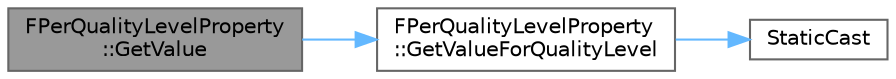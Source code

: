 digraph "FPerQualityLevelProperty::GetValue"
{
 // INTERACTIVE_SVG=YES
 // LATEX_PDF_SIZE
  bgcolor="transparent";
  edge [fontname=Helvetica,fontsize=10,labelfontname=Helvetica,labelfontsize=10];
  node [fontname=Helvetica,fontsize=10,shape=box,height=0.2,width=0.4];
  rankdir="LR";
  Node1 [id="Node000001",label="FPerQualityLevelProperty\l::GetValue",height=0.2,width=0.4,color="gray40", fillcolor="grey60", style="filled", fontcolor="black",tooltip=" "];
  Node1 -> Node2 [id="edge1_Node000001_Node000002",color="steelblue1",style="solid",tooltip=" "];
  Node2 [id="Node000002",label="FPerQualityLevelProperty\l::GetValueForQualityLevel",height=0.2,width=0.4,color="grey40", fillcolor="white", style="filled",URL="$d0/d4d/structFPerQualityLevelProperty.html#a6b7414436a97d757d71935767d2afefa",tooltip=" "];
  Node2 -> Node3 [id="edge2_Node000002_Node000003",color="steelblue1",style="solid",tooltip=" "];
  Node3 [id="Node000003",label="StaticCast",height=0.2,width=0.4,color="grey40", fillcolor="white", style="filled",URL="$d4/d24/UnrealTemplate_8h.html#afe681f18f9c5b7b6d6035196f99b87da",tooltip="This exists to avoid a Visual Studio bug where using a cast to forward an rvalue reference array argu..."];
}
